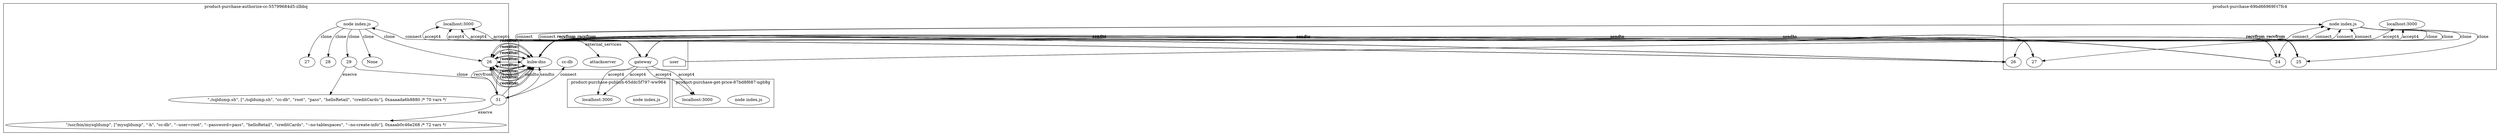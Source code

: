 digraph G {
	subgraph "cluster_ product-purchase-publish-65ddc5f797-ww964 " {
		label=" product-purchase-publish-65ddc5f797-ww964 "
		31964 [label="node index.js"]
		"product-purchase-publish_localhost_3000" [label="localhost:3000"]
		"product-purchase-publish_localhost_3000" [label="localhost:3000"]
	}
	subgraph "cluster_ product-purchase-authorize-cc-55799684d5-zlbbq " {
		label=" product-purchase-authorize-cc-55799684d5-zlbbq "
		32902 [label="node index.js"]
		"product-purchase-authorize-cc_localhost_3000" [label="localhost:3000"]
		"product-purchase-authorize-cc_localhost_3000" [label="localhost:3000"]
		32902 -> 36246 [label=clone]
		32902 -> 36261 [label=clone]
		32902 -> 36254 [label=clone]
		32902 -> 37225 [label=clone]
		"product-purchase-authorize-cc_localhost_3000" [label="localhost:3000"]
		"product-purchase-authorize-cc_localhost_3000" [label="localhost:3000"]
		32902 -> None [label=clone]
		36246 [label=26]
		36261 [label=27]
		36254 [label=28]
		37225 [label=29]
		" product-purchase-authorize-cc-55799684d5-zlbbq _./sqldump.sh cc-db root pass helloRetail creditCards" [label="\"./sqldump.sh\", [\"./sqldump.sh\", \"cc-db\", \"root\", \"pass\", \"helloRetail\", \"creditCards\"], 0xaaaada6b8880 /* 70 vars */"]
		37225 -> " product-purchase-authorize-cc-55799684d5-zlbbq _./sqldump.sh cc-db root pass helloRetail creditCards" [label=execve]
		37225 -> 37257 [label=clone]
		37257 [label=31]
		" product-purchase-authorize-cc-55799684d5-zlbbq _mysqldump -h cc-db --user=root --password=pass helloRetail creditCards --no-tablespaces --no-create-info" [label="\"/usr/bin/mysqldump\", [\"mysqldump\", \"-h\", \"cc-db\", \"--user=root\", \"--password=pass\", \"helloRetail\", \"creditCards\", \"--no-tablespaces\", \"--no-create-info\"], 0xaaab0c46e268 /* 72 vars */"]
		37257 -> " product-purchase-authorize-cc-55799684d5-zlbbq _mysqldump -h cc-db --user=root --password=pass helloRetail creditCards --no-tablespaces --no-create-info" [label=execve]
	}
	subgraph "cluster_ product-purchase-69bd66969f-t7fc4 " {
		label=" product-purchase-69bd66969f-t7fc4 "
		34054 [label="node index.js"]
		"product-purchase_localhost_3000" [label="localhost:3000"]
		"product-purchase_localhost_3000" [label="localhost:3000"]
		34054 -> 36204 [label=clone]
		34054 -> 36211 [label=clone]
		34054 -> 36207 [label=clone]
		34054 -> 36218 [label=clone]
		36204 [label=24]
		36211 [label=25]
		36207 [label=26]
		36218 [label=27]
	}
	subgraph "cluster_ product-purchase-get-price-87bd8f687-ngh8g " {
		label=" product-purchase-get-price-87bd8f687-ngh8g "
		35339 [label="node index.js"]
		"product-purchase-get-price_localhost_3000" [label="localhost:3000"]
		"product-purchase-get-price_localhost_3000" [label="localhost:3000"]
	}
	subgraph cluster_services {
		label=external_services
		user [shape=house]
		"10.107.89.58_8080" -> "product-purchase-publish_localhost_3000" [label=accept4]
		"10.107.89.58_8080" -> "product-purchase-publish_localhost_3000" [label=accept4]
		"10.107.89.58_8080" -> "product-purchase-authorize-cc_localhost_3000" [label=accept4]
		"10.107.89.58_8080" -> "product-purchase-authorize-cc_localhost_3000" [label=accept4]
		"10.104.227.123_8889" [label=attackserver]
		32902 -> "10.104.227.123_8889" [label=connect dir=both]
		"10.107.89.58_8080" -> "product-purchase-authorize-cc_localhost_3000" [label=accept4]
		"10.107.89.58_8080" -> "product-purchase-authorize-cc_localhost_3000" [label=accept4]
		"10.96.0.10_53" [label="kube-dns"]
		36246 -> "10.96.0.10_53" [label=sendto]
		"10.96.0.10_53" [label="kube-dns"]
		36246 -> "10.96.0.10_53" [label=sendto]
		"10.96.0.10_53" [label="kube-dns"]
		"10.96.0.10_53" -> 36246 [label=recvfrom]
		"10.96.0.10_53" [label="kube-dns"]
		"10.96.0.10_53" -> 36246 [label=recvfrom]
		"10.96.0.10_53" [label="kube-dns"]
		36246 -> "10.96.0.10_53" [label=sendto]
		"10.96.0.10_53" [label="kube-dns"]
		36246 -> "10.96.0.10_53" [label=sendto]
		"10.96.0.10_53" [label="kube-dns"]
		"10.96.0.10_53" -> 36246 [label=recvfrom]
		"10.96.0.10_53" [label="kube-dns"]
		"10.96.0.10_53" -> 36246 [label=recvfrom]
		"10.96.0.10_53" [label="kube-dns"]
		36246 -> "10.96.0.10_53" [label=sendto]
		"10.96.0.10_53" [label="kube-dns"]
		36246 -> "10.96.0.10_53" [label=sendto]
		"10.96.0.10_53" [label="kube-dns"]
		"10.96.0.10_53" -> 36246 [label=recvfrom]
		"10.96.0.10_53" [label="kube-dns"]
		"10.96.0.10_53" -> 36246 [label=recvfrom]
		"10.96.0.10_53" [label="kube-dns"]
		36246 -> "10.96.0.10_53" [label=sendto]
		"10.96.0.10_53" [label="kube-dns"]
		36246 -> "10.96.0.10_53" [label=sendto]
		"10.96.0.10_53" [label="kube-dns"]
		"10.96.0.10_53" -> 36246 [label=recvfrom]
		"10.96.0.10_53" [label="kube-dns"]
		"10.96.0.10_53" -> 36246 [label=recvfrom]
		"10.96.0.10_53" [label="kube-dns"]
		37257 -> "10.96.0.10_53" [label=sendto]
		"10.96.0.10_53" [label="kube-dns"]
		37257 -> "10.96.0.10_53" [label=sendto]
		"10.96.0.10_53" [label="kube-dns"]
		"10.96.0.10_53" -> 37257 [label=recvfrom]
		"10.96.0.10_53" [label="kube-dns"]
		"10.96.0.10_53" -> 37257 [label=recvfrom]
		"10.97.208.28_3306" [label="cc-db"]
		37257 -> "10.97.208.28_3306" [label=connect dir=both]
		user -> "product-purchase_localhost_3000" [label=accept4]
		user -> "product-purchase_localhost_3000" [label=accept4]
		"10.107.89.58_8080" [label=gateway]
		34054 -> "10.107.89.58_8080" [label=connect dir=both]
		"10.107.89.58_8080" [label=gateway]
		34054 -> "10.107.89.58_8080" [label=connect dir=both]
		"10.107.89.58_8080" [label=gateway]
		34054 -> "10.107.89.58_8080" [label=connect dir=both]
		"10.107.89.58_8080" [label=gateway]
		34054 -> "10.107.89.58_8080" [label=connect dir=both]
		"10.107.89.58_8080" [label=gateway]
		34054 -> "10.107.89.58_8080" [label=connect dir=both]
		"10.107.89.58_8080" [label=gateway]
		34054 -> "10.107.89.58_8080" [label=connect dir=both]
		"10.96.0.10_53" [label="kube-dns"]
		36204 -> "10.96.0.10_53" [label=sendto]
		"10.96.0.10_53" [label="kube-dns"]
		36204 -> "10.96.0.10_53" [label=sendto]
		"10.96.0.10_53" [label="kube-dns"]
		"10.96.0.10_53" -> 36204 [label=recvfrom]
		"10.96.0.10_53" [label="kube-dns"]
		"10.96.0.10_53" -> 36204 [label=recvfrom]
		"10.96.0.10_53" [label="kube-dns"]
		36204 -> "10.96.0.10_53" [label=sendto]
		"10.96.0.10_53" [label="kube-dns"]
		36204 -> "10.96.0.10_53" [label=sendto]
		"10.96.0.10_53" [label="kube-dns"]
		"10.96.0.10_53" -> 36204 [label=recvfrom]
		"10.96.0.10_53" [label="kube-dns"]
		"10.96.0.10_53" -> 36204 [label=recvfrom]
		"10.96.0.10_53" [label="kube-dns"]
		36204 -> "10.96.0.10_53" [label=sendto]
		"10.96.0.10_53" [label="kube-dns"]
		36204 -> "10.96.0.10_53" [label=sendto]
		"10.96.0.10_53" [label="kube-dns"]
		"10.96.0.10_53" -> 36204 [label=recvfrom]
		"10.96.0.10_53" [label="kube-dns"]
		"10.96.0.10_53" -> 36204 [label=recvfrom]
		"10.96.0.10_53" [label="kube-dns"]
		36204 -> "10.96.0.10_53" [label=sendto]
		"10.96.0.10_53" [label="kube-dns"]
		36204 -> "10.96.0.10_53" [label=sendto]
		"10.96.0.10_53" [label="kube-dns"]
		"10.96.0.10_53" -> 36204 [label=recvfrom]
		"10.96.0.10_53" [label="kube-dns"]
		"10.96.0.10_53" -> 36204 [label=recvfrom]
		"10.96.0.10_53" [label="kube-dns"]
		36204 -> "10.96.0.10_53" [label=sendto]
		"10.96.0.10_53" [label="kube-dns"]
		36204 -> "10.96.0.10_53" [label=sendto]
		"10.96.0.10_53" [label="kube-dns"]
		"10.96.0.10_53" -> 36204 [label=recvfrom]
		"10.96.0.10_53" [label="kube-dns"]
		"10.96.0.10_53" -> 36204 [label=recvfrom]
		"10.96.0.10_53" [label="kube-dns"]
		36204 -> "10.96.0.10_53" [label=sendto]
		"10.96.0.10_53" [label="kube-dns"]
		36204 -> "10.96.0.10_53" [label=sendto]
		"10.96.0.10_53" [label="kube-dns"]
		"10.96.0.10_53" -> 36204 [label=recvfrom]
		"10.96.0.10_53" [label="kube-dns"]
		"10.96.0.10_53" -> 36204 [label=recvfrom]
		"10.96.0.10_53" [label="kube-dns"]
		36204 -> "10.96.0.10_53" [label=sendto]
		"10.96.0.10_53" [label="kube-dns"]
		36204 -> "10.96.0.10_53" [label=sendto]
		"10.96.0.10_53" [label="kube-dns"]
		"10.96.0.10_53" -> 36204 [label=recvfrom]
		"10.96.0.10_53" [label="kube-dns"]
		"10.96.0.10_53" -> 36204 [label=recvfrom]
		"10.96.0.10_53" [label="kube-dns"]
		36204 -> "10.96.0.10_53" [label=sendto]
		"10.96.0.10_53" [label="kube-dns"]
		36204 -> "10.96.0.10_53" [label=sendto]
		"10.96.0.10_53" [label="kube-dns"]
		"10.96.0.10_53" -> 36204 [label=recvfrom]
		"10.96.0.10_53" [label="kube-dns"]
		"10.96.0.10_53" -> 36204 [label=recvfrom]
		"10.96.0.10_53" [label="kube-dns"]
		36211 -> "10.96.0.10_53" [label=sendto]
		"10.96.0.10_53" [label="kube-dns"]
		36211 -> "10.96.0.10_53" [label=sendto]
		"10.96.0.10_53" [label="kube-dns"]
		"10.96.0.10_53" -> 36211 [label=recvfrom]
		"10.96.0.10_53" [label="kube-dns"]
		"10.96.0.10_53" -> 36211 [label=recvfrom]
		"10.96.0.10_53" [label="kube-dns"]
		36211 -> "10.96.0.10_53" [label=sendto]
		"10.96.0.10_53" [label="kube-dns"]
		36211 -> "10.96.0.10_53" [label=sendto]
		"10.96.0.10_53" [label="kube-dns"]
		"10.96.0.10_53" -> 36211 [label=recvfrom]
		"10.96.0.10_53" [label="kube-dns"]
		"10.96.0.10_53" -> 36211 [label=recvfrom]
		"10.96.0.10_53" [label="kube-dns"]
		36211 -> "10.96.0.10_53" [label=sendto]
		"10.96.0.10_53" [label="kube-dns"]
		36211 -> "10.96.0.10_53" [label=sendto]
		"10.96.0.10_53" [label="kube-dns"]
		"10.96.0.10_53" -> 36211 [label=recvfrom]
		"10.96.0.10_53" [label="kube-dns"]
		"10.96.0.10_53" -> 36211 [label=recvfrom]
		"10.96.0.10_53" [label="kube-dns"]
		36211 -> "10.96.0.10_53" [label=sendto]
		"10.96.0.10_53" [label="kube-dns"]
		36211 -> "10.96.0.10_53" [label=sendto]
		"10.96.0.10_53" [label="kube-dns"]
		"10.96.0.10_53" -> 36211 [label=recvfrom]
		"10.96.0.10_53" [label="kube-dns"]
		"10.96.0.10_53" -> 36211 [label=recvfrom]
		"10.96.0.10_53" [label="kube-dns"]
		36207 -> "10.96.0.10_53" [label=sendto]
		"10.96.0.10_53" [label="kube-dns"]
		36207 -> "10.96.0.10_53" [label=sendto]
		"10.96.0.10_53" [label="kube-dns"]
		"10.96.0.10_53" -> 36207 [label=recvfrom]
		"10.96.0.10_53" [label="kube-dns"]
		"10.96.0.10_53" -> 36207 [label=recvfrom]
		"10.96.0.10_53" [label="kube-dns"]
		36207 -> "10.96.0.10_53" [label=sendto]
		"10.96.0.10_53" [label="kube-dns"]
		36207 -> "10.96.0.10_53" [label=sendto]
		"10.96.0.10_53" [label="kube-dns"]
		"10.96.0.10_53" -> 36207 [label=recvfrom]
		"10.96.0.10_53" [label="kube-dns"]
		"10.96.0.10_53" -> 36207 [label=recvfrom]
		"10.96.0.10_53" [label="kube-dns"]
		36207 -> "10.96.0.10_53" [label=sendto]
		"10.96.0.10_53" [label="kube-dns"]
		36207 -> "10.96.0.10_53" [label=sendto]
		"10.96.0.10_53" [label="kube-dns"]
		"10.96.0.10_53" -> 36207 [label=recvfrom]
		"10.96.0.10_53" [label="kube-dns"]
		"10.96.0.10_53" -> 36207 [label=recvfrom]
		"10.96.0.10_53" [label="kube-dns"]
		36207 -> "10.96.0.10_53" [label=sendto]
		"10.96.0.10_53" [label="kube-dns"]
		36207 -> "10.96.0.10_53" [label=sendto]
		"10.96.0.10_53" [label="kube-dns"]
		"10.96.0.10_53" -> 36207 [label=recvfrom]
		"10.96.0.10_53" [label="kube-dns"]
		"10.96.0.10_53" -> 36207 [label=recvfrom]
		"10.96.0.10_53" [label="kube-dns"]
		36207 -> "10.96.0.10_53" [label=sendto]
		"10.96.0.10_53" [label="kube-dns"]
		36207 -> "10.96.0.10_53" [label=sendto]
		"10.96.0.10_53" [label="kube-dns"]
		"10.96.0.10_53" -> 36207 [label=recvfrom]
		"10.96.0.10_53" [label="kube-dns"]
		"10.96.0.10_53" -> 36207 [label=recvfrom]
		"10.96.0.10_53" [label="kube-dns"]
		36207 -> "10.96.0.10_53" [label=sendto]
		"10.96.0.10_53" [label="kube-dns"]
		36207 -> "10.96.0.10_53" [label=sendto]
		"10.96.0.10_53" [label="kube-dns"]
		"10.96.0.10_53" -> 36207 [label=recvfrom]
		"10.96.0.10_53" [label="kube-dns"]
		"10.96.0.10_53" -> 36207 [label=recvfrom]
		"10.96.0.10_53" [label="kube-dns"]
		36207 -> "10.96.0.10_53" [label=sendto]
		"10.96.0.10_53" [label="kube-dns"]
		36207 -> "10.96.0.10_53" [label=sendto]
		"10.96.0.10_53" [label="kube-dns"]
		"10.96.0.10_53" -> 36207 [label=recvfrom]
		"10.96.0.10_53" [label="kube-dns"]
		"10.96.0.10_53" -> 36207 [label=recvfrom]
		"10.96.0.10_53" [label="kube-dns"]
		36207 -> "10.96.0.10_53" [label=sendto]
		"10.96.0.10_53" [label="kube-dns"]
		36207 -> "10.96.0.10_53" [label=sendto]
		"10.96.0.10_53" [label="kube-dns"]
		"10.96.0.10_53" -> 36207 [label=recvfrom]
		"10.96.0.10_53" [label="kube-dns"]
		"10.96.0.10_53" -> 36207 [label=recvfrom]
		"10.96.0.10_53" [label="kube-dns"]
		36218 -> "10.96.0.10_53" [label=sendto]
		"10.96.0.10_53" [label="kube-dns"]
		36218 -> "10.96.0.10_53" [label=sendto]
		"10.96.0.10_53" [label="kube-dns"]
		"10.96.0.10_53" -> 36218 [label=recvfrom]
		"10.96.0.10_53" [label="kube-dns"]
		"10.96.0.10_53" -> 36218 [label=recvfrom]
		"10.96.0.10_53" [label="kube-dns"]
		36218 -> "10.96.0.10_53" [label=sendto]
		"10.96.0.10_53" [label="kube-dns"]
		36218 -> "10.96.0.10_53" [label=sendto]
		"10.96.0.10_53" [label="kube-dns"]
		"10.96.0.10_53" -> 36218 [label=recvfrom]
		"10.96.0.10_53" [label="kube-dns"]
		"10.96.0.10_53" -> 36218 [label=recvfrom]
		"10.96.0.10_53" [label="kube-dns"]
		36218 -> "10.96.0.10_53" [label=sendto]
		"10.96.0.10_53" [label="kube-dns"]
		36218 -> "10.96.0.10_53" [label=sendto]
		"10.96.0.10_53" [label="kube-dns"]
		"10.96.0.10_53" -> 36218 [label=recvfrom]
		"10.96.0.10_53" [label="kube-dns"]
		"10.96.0.10_53" -> 36218 [label=recvfrom]
		"10.96.0.10_53" [label="kube-dns"]
		36218 -> "10.96.0.10_53" [label=sendto]
		"10.96.0.10_53" [label="kube-dns"]
		36218 -> "10.96.0.10_53" [label=sendto]
		"10.96.0.10_53" [label="kube-dns"]
		"10.96.0.10_53" -> 36218 [label=recvfrom]
		"10.96.0.10_53" [label="kube-dns"]
		"10.96.0.10_53" -> 36218 [label=recvfrom]
		"10.107.89.58_8080" -> "product-purchase-get-price_localhost_3000" [label=accept4]
		"10.107.89.58_8080" -> "product-purchase-get-price_localhost_3000" [label=accept4]
	}
}
